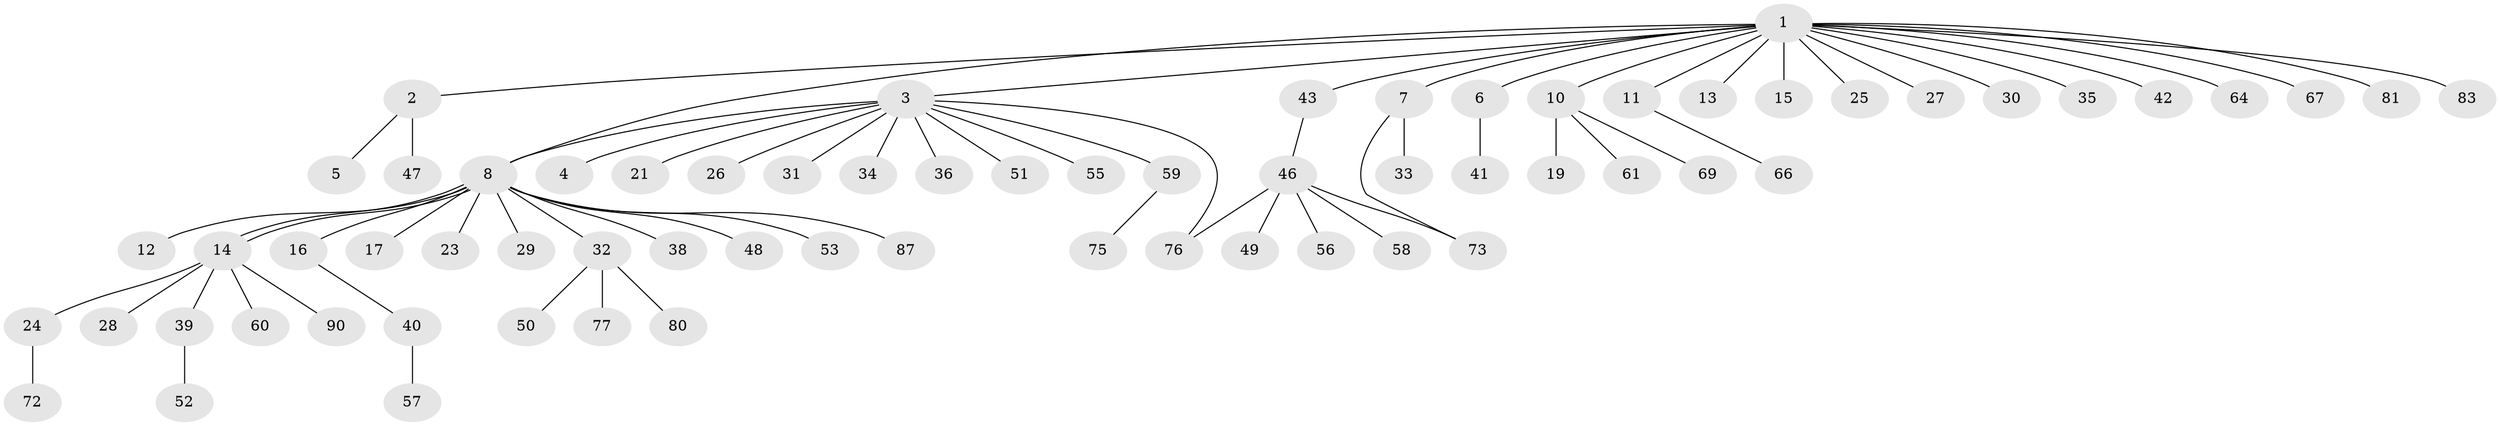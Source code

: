 // Generated by graph-tools (version 1.1) at 2025/51/02/27/25 19:51:59]
// undirected, 67 vertices, 70 edges
graph export_dot {
graph [start="1"]
  node [color=gray90,style=filled];
  1 [super="+9"];
  2 [super="+88"];
  3 [super="+44"];
  4;
  5;
  6 [super="+65"];
  7 [super="+78"];
  8 [super="+63"];
  10 [super="+89"];
  11 [super="+37"];
  12 [super="+71"];
  13;
  14 [super="+20"];
  15 [super="+18"];
  16;
  17;
  19;
  21 [super="+22"];
  23;
  24;
  25;
  26;
  27;
  28 [super="+62"];
  29;
  30;
  31;
  32 [super="+70"];
  33;
  34 [super="+45"];
  35;
  36;
  38;
  39;
  40 [super="+74"];
  41;
  42 [super="+68"];
  43;
  46 [super="+79"];
  47 [super="+54"];
  48;
  49;
  50;
  51;
  52 [super="+82"];
  53;
  55;
  56;
  57;
  58 [super="+85"];
  59;
  60;
  61;
  64;
  66;
  67;
  69;
  72;
  73 [super="+86"];
  75;
  76 [super="+84"];
  77;
  80;
  81;
  83;
  87;
  90;
  1 -- 2;
  1 -- 3;
  1 -- 6;
  1 -- 7;
  1 -- 8;
  1 -- 10;
  1 -- 11;
  1 -- 13;
  1 -- 15;
  1 -- 25;
  1 -- 27;
  1 -- 30;
  1 -- 35;
  1 -- 42;
  1 -- 43;
  1 -- 64;
  1 -- 67;
  1 -- 81;
  1 -- 83;
  2 -- 5;
  2 -- 47;
  3 -- 4;
  3 -- 8;
  3 -- 21;
  3 -- 26;
  3 -- 31;
  3 -- 34;
  3 -- 36;
  3 -- 51;
  3 -- 55;
  3 -- 59;
  3 -- 76;
  6 -- 41;
  7 -- 33;
  7 -- 73;
  8 -- 12;
  8 -- 14;
  8 -- 14;
  8 -- 16;
  8 -- 17;
  8 -- 23;
  8 -- 29;
  8 -- 32;
  8 -- 38;
  8 -- 48;
  8 -- 53;
  8 -- 87;
  10 -- 19;
  10 -- 61;
  10 -- 69;
  11 -- 66;
  14 -- 39;
  14 -- 24;
  14 -- 90;
  14 -- 60;
  14 -- 28;
  16 -- 40;
  24 -- 72;
  32 -- 50;
  32 -- 77;
  32 -- 80;
  39 -- 52;
  40 -- 57;
  43 -- 46;
  46 -- 49;
  46 -- 56;
  46 -- 58;
  46 -- 73;
  46 -- 76;
  59 -- 75;
}
